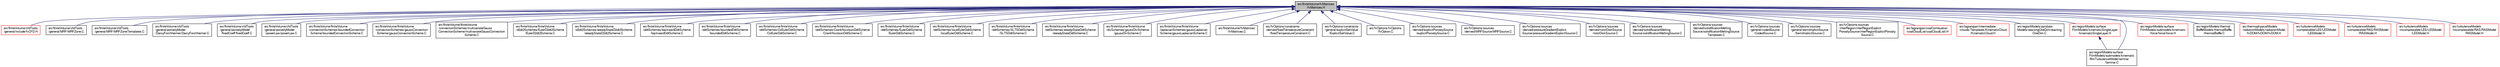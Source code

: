 digraph "src/finiteVolume/fvMatrices/fvMatrices.H"
{
  bgcolor="transparent";
  edge [fontname="FreeSans",fontsize="10",labelfontname="FreeSans",labelfontsize="10"];
  node [fontname="FreeSans",fontsize="10",shape=record];
  Node313 [label="src/finiteVolume/fvMatrices\l/fvMatrices.H",height=0.2,width=0.4,color="black", fillcolor="grey75", style="filled", fontcolor="black"];
  Node313 -> Node314 [dir="back",color="midnightblue",fontsize="10",style="solid",fontname="FreeSans"];
  Node314 [label="src/finiteVolume/cfdTools\l/general/include/fvCFD.H",height=0.2,width=0.4,color="red",URL="$a01232.html"];
  Node313 -> Node338 [dir="back",color="midnightblue",fontsize="10",style="solid",fontname="FreeSans"];
  Node338 [label="src/finiteVolume/cfdTools\l/general/MRF/MRFZone.C",height=0.2,width=0.4,color="black",URL="$a01262.html"];
  Node313 -> Node339 [dir="back",color="midnightblue",fontsize="10",style="solid",fontname="FreeSans"];
  Node339 [label="src/finiteVolume/cfdTools\l/general/MRF/MRFZoneTemplates.C",height=0.2,width=0.4,color="black",URL="$a01277.html"];
  Node313 -> Node340 [dir="back",color="midnightblue",fontsize="10",style="solid",fontname="FreeSans"];
  Node340 [label="src/finiteVolume/cfdTools\l/general/porosityModel\l/DarcyForchheimer/DarcyForchheimer.C",height=0.2,width=0.4,color="black",URL="$a01280.html"];
  Node313 -> Node341 [dir="back",color="midnightblue",fontsize="10",style="solid",fontname="FreeSans"];
  Node341 [label="src/finiteVolume/cfdTools\l/general/porosityModel\l/fixedCoeff/fixedCoeff.C",height=0.2,width=0.4,color="black",URL="$a01289.html"];
  Node313 -> Node342 [dir="back",color="midnightblue",fontsize="10",style="solid",fontname="FreeSans"];
  Node342 [label="src/finiteVolume/cfdTools\l/general/porosityModel\l/powerLaw/powerLaw.C",height=0.2,width=0.4,color="black",URL="$a39326.html"];
  Node313 -> Node343 [dir="back",color="midnightblue",fontsize="10",style="solid",fontname="FreeSans"];
  Node343 [label="src/finiteVolume/finiteVolume\l/convectionSchemes/boundedConvection\lScheme/boundedConvectionScheme.C",height=0.2,width=0.4,color="black",URL="$a02756.html"];
  Node313 -> Node344 [dir="back",color="midnightblue",fontsize="10",style="solid",fontname="FreeSans"];
  Node344 [label="src/finiteVolume/finiteVolume\l/convectionSchemes/gaussConvection\lScheme/gaussConvectionScheme.C",height=0.2,width=0.4,color="black",URL="$a02774.html"];
  Node313 -> Node345 [dir="back",color="midnightblue",fontsize="10",style="solid",fontname="FreeSans"];
  Node345 [label="src/finiteVolume/finiteVolume\l/convectionSchemes/multivariateGauss\lConvectionScheme/multivariateGaussConvection\lScheme.C",height=0.2,width=0.4,color="black",URL="$a02783.html"];
  Node313 -> Node346 [dir="back",color="midnightblue",fontsize="10",style="solid",fontname="FreeSans"];
  Node346 [label="src/finiteVolume/finiteVolume\l/d2dt2Schemes/EulerD2dt2Scheme\l/EulerD2dt2Scheme.C",height=0.2,width=0.4,color="black",URL="$a02801.html"];
  Node313 -> Node347 [dir="back",color="midnightblue",fontsize="10",style="solid",fontname="FreeSans"];
  Node347 [label="src/finiteVolume/finiteVolume\l/d2dt2Schemes/steadyStateD2dt2Scheme\l/steadyStateD2dt2Scheme.C",height=0.2,width=0.4,color="black",URL="$a02810.html"];
  Node313 -> Node348 [dir="back",color="midnightblue",fontsize="10",style="solid",fontname="FreeSans"];
  Node348 [label="src/finiteVolume/finiteVolume\l/ddtSchemes/backwardDdtScheme\l/backwardDdtScheme.C",height=0.2,width=0.4,color="black",URL="$a02819.html"];
  Node313 -> Node349 [dir="back",color="midnightblue",fontsize="10",style="solid",fontname="FreeSans"];
  Node349 [label="src/finiteVolume/finiteVolume\l/ddtSchemes/boundedDdtScheme\l/boundedDdtScheme.C",height=0.2,width=0.4,color="black",URL="$a02828.html"];
  Node313 -> Node350 [dir="back",color="midnightblue",fontsize="10",style="solid",fontname="FreeSans"];
  Node350 [label="src/finiteVolume/finiteVolume\l/ddtSchemes/CoEulerDdtScheme\l/CoEulerDdtScheme.C",height=0.2,width=0.4,color="black",URL="$a02837.html"];
  Node313 -> Node351 [dir="back",color="midnightblue",fontsize="10",style="solid",fontname="FreeSans"];
  Node351 [label="src/finiteVolume/finiteVolume\l/ddtSchemes/CrankNicolsonDdtScheme\l/CrankNicolsonDdtScheme.C",height=0.2,width=0.4,color="black",URL="$a02846.html"];
  Node313 -> Node352 [dir="back",color="midnightblue",fontsize="10",style="solid",fontname="FreeSans"];
  Node352 [label="src/finiteVolume/finiteVolume\l/ddtSchemes/EulerDdtScheme\l/EulerDdtScheme.C",height=0.2,width=0.4,color="black",URL="$a02864.html"];
  Node313 -> Node353 [dir="back",color="midnightblue",fontsize="10",style="solid",fontname="FreeSans"];
  Node353 [label="src/finiteVolume/finiteVolume\l/ddtSchemes/localEulerDdtScheme\l/localEulerDdtScheme.C",height=0.2,width=0.4,color="black",URL="$a02873.html"];
  Node313 -> Node354 [dir="back",color="midnightblue",fontsize="10",style="solid",fontname="FreeSans"];
  Node354 [label="src/finiteVolume/finiteVolume\l/ddtSchemes/SLTSDdtScheme\l/SLTSDdtScheme.C",height=0.2,width=0.4,color="black",URL="$a02882.html"];
  Node313 -> Node355 [dir="back",color="midnightblue",fontsize="10",style="solid",fontname="FreeSans"];
  Node355 [label="src/finiteVolume/finiteVolume\l/ddtSchemes/steadyStateDdtScheme\l/steadyStateDdtScheme.C",height=0.2,width=0.4,color="black",URL="$a02891.html"];
  Node313 -> Node356 [dir="back",color="midnightblue",fontsize="10",style="solid",fontname="FreeSans"];
  Node356 [label="src/finiteVolume/finiteVolume\l/divSchemes/gaussDivScheme\l/gaussDivScheme.C",height=0.2,width=0.4,color="black",URL="$a02909.html"];
  Node313 -> Node357 [dir="back",color="midnightblue",fontsize="10",style="solid",fontname="FreeSans"];
  Node357 [label="src/finiteVolume/finiteVolume\l/laplacianSchemes/gaussLaplacian\lScheme/gaussLaplacianScheme.C",height=0.2,width=0.4,color="black",URL="$a03182.html"];
  Node313 -> Node358 [dir="back",color="midnightblue",fontsize="10",style="solid",fontname="FreeSans"];
  Node358 [label="src/finiteVolume/fvMatrices\l/fvMatrices.C",height=0.2,width=0.4,color="black",URL="$a03269.html",tooltip="Finite-Volume matrix member static data members. "];
  Node313 -> Node359 [dir="back",color="midnightblue",fontsize="10",style="solid",fontname="FreeSans"];
  Node359 [label="src/fvOptions/constraints\l/derived/fixedTemperatureConstraint\l/fixedTemperatureConstraint.C",height=0.2,width=0.4,color="black",URL="$a04580.html"];
  Node313 -> Node360 [dir="back",color="midnightblue",fontsize="10",style="solid",fontname="FreeSans"];
  Node360 [label="src/fvOptions/constraints\l/general/explicitSetValue\l/ExplicitSetValue.C",height=0.2,width=0.4,color="black",URL="$a04595.html"];
  Node313 -> Node361 [dir="back",color="midnightblue",fontsize="10",style="solid",fontname="FreeSans"];
  Node361 [label="src/fvOptions/fvOptions\l/fvOption.C",height=0.2,width=0.4,color="black",URL="$a04610.html"];
  Node313 -> Node362 [dir="back",color="midnightblue",fontsize="10",style="solid",fontname="FreeSans"];
  Node362 [label="src/fvOptions/sources\l/derived/explicitPorositySource\l/explicitPorositySource.C",height=0.2,width=0.4,color="black",URL="$a04652.html"];
  Node313 -> Node363 [dir="back",color="midnightblue",fontsize="10",style="solid",fontname="FreeSans"];
  Node363 [label="src/fvOptions/sources\l/derived/MRFSource/MRFSource.C",height=0.2,width=0.4,color="black",URL="$a04658.html"];
  Node313 -> Node364 [dir="back",color="midnightblue",fontsize="10",style="solid",fontname="FreeSans"];
  Node364 [label="src/fvOptions/sources\l/derived/pressureGradientExplicit\lSource/pressureGradientExplicitSource.C",height=0.2,width=0.4,color="black",URL="$a04664.html"];
  Node313 -> Node365 [dir="back",color="midnightblue",fontsize="10",style="solid",fontname="FreeSans"];
  Node365 [label="src/fvOptions/sources\l/derived/rotorDiskSource\l/rotorDiskSource.C",height=0.2,width=0.4,color="black",URL="$a04712.html"];
  Node313 -> Node366 [dir="back",color="midnightblue",fontsize="10",style="solid",fontname="FreeSans"];
  Node366 [label="src/fvOptions/sources\l/derived/solidificationMelting\lSource/solidificationMeltingSource.C",height=0.2,width=0.4,color="black",URL="$a04745.html"];
  Node313 -> Node367 [dir="back",color="midnightblue",fontsize="10",style="solid",fontname="FreeSans"];
  Node367 [label="src/fvOptions/sources\l/derived/solidificationMelting\lSource/solidificationMeltingSource\lTemplates.C",height=0.2,width=0.4,color="black",URL="$a04754.html"];
  Node313 -> Node368 [dir="back",color="midnightblue",fontsize="10",style="solid",fontname="FreeSans"];
  Node368 [label="src/fvOptions/sources\l/general/codedSource\l/CodedSource.C",height=0.2,width=0.4,color="black",URL="$a04757.html"];
  Node313 -> Node369 [dir="back",color="midnightblue",fontsize="10",style="solid",fontname="FreeSans"];
  Node369 [label="src/fvOptions/sources\l/general/semiImplicitSource\l/SemiImplicitSource.C",height=0.2,width=0.4,color="black",URL="$a04769.html"];
  Node313 -> Node370 [dir="back",color="midnightblue",fontsize="10",style="solid",fontname="FreeSans"];
  Node370 [label="src/fvOptions/sources\l/interRegion/interRegionExplicit\lPorositySource/interRegionExplicitPorosity\lSource.C",height=0.2,width=0.4,color="black",URL="$a04784.html"];
  Node313 -> Node371 [dir="back",color="midnightblue",fontsize="10",style="solid",fontname="FreeSans"];
  Node371 [label="src/lagrangian/coalCombustion\l/coalCloudList/coalCloudListI.H",height=0.2,width=0.4,color="red",URL="$a04922.html"];
  Node313 -> Node374 [dir="back",color="midnightblue",fontsize="10",style="solid",fontname="FreeSans"];
  Node374 [label="src/lagrangian/intermediate\l/clouds/Templates/KinematicCloud\l/KinematicCloud.H",height=0.2,width=0.4,color="red",URL="$a05201.html"];
  Node313 -> Node401 [dir="back",color="midnightblue",fontsize="10",style="solid",fontname="FreeSans"];
  Node401 [label="src/regionModels/pyrolysis\lModels/reactingOneDim/reacting\lOneDim.C",height=0.2,width=0.4,color="black",URL="$a14051.html"];
  Node313 -> Node402 [dir="back",color="midnightblue",fontsize="10",style="solid",fontname="FreeSans"];
  Node402 [label="src/regionModels/surface\lFilmModels/kinematicSingleLayer\l/kinematicSingleLayer.H",height=0.2,width=0.4,color="red",URL="$a14174.html"];
  Node402 -> Node407 [dir="back",color="midnightblue",fontsize="10",style="solid",fontname="FreeSans"];
  Node407 [label="src/regionModels/surface\lFilmModels/submodels/kinematic\l/filmTurbulenceModel/laminar\l/laminar.C",height=0.2,width=0.4,color="black",URL="$a39167.html"];
  Node313 -> Node407 [dir="back",color="midnightblue",fontsize="10",style="solid",fontname="FreeSans"];
  Node313 -> Node421 [dir="back",color="midnightblue",fontsize="10",style="solid",fontname="FreeSans"];
  Node421 [label="src/regionModels/surface\lFilmModels/submodels/kinematic\l/force/force/force.H",height=0.2,width=0.4,color="red",URL="$a14240.html"];
  Node313 -> Node430 [dir="back",color="midnightblue",fontsize="10",style="solid",fontname="FreeSans"];
  Node430 [label="src/regionModels/thermal\lBaffleModels/thermalBaffle\l/thermalBaffle.C",height=0.2,width=0.4,color="black",URL="$a14429.html"];
  Node313 -> Node431 [dir="back",color="midnightblue",fontsize="10",style="solid",fontname="FreeSans"];
  Node431 [label="src/thermophysicalModels\l/radiationModels/radiationModel\l/fvDOM/fvDOM/fvDOM.H",height=0.2,width=0.4,color="red",URL="$a15974.html"];
  Node313 -> Node436 [dir="back",color="midnightblue",fontsize="10",style="solid",fontname="FreeSans"];
  Node436 [label="src/turbulenceModels\l/compressible/LES/LESModel\l/LESModel.H",height=0.2,width=0.4,color="red",URL="$a39830.html"];
  Node313 -> Node438 [dir="back",color="midnightblue",fontsize="10",style="solid",fontname="FreeSans"];
  Node438 [label="src/turbulenceModels\l/compressible/RAS/RASModel\l/RASModel.H",height=0.2,width=0.4,color="red",URL="$a40196.html"];
  Node313 -> Node440 [dir="back",color="midnightblue",fontsize="10",style="solid",fontname="FreeSans"];
  Node440 [label="src/turbulenceModels\l/incompressible/LES/LESModel\l/LESModel.H",height=0.2,width=0.4,color="red",URL="$a39833.html"];
  Node313 -> Node452 [dir="back",color="midnightblue",fontsize="10",style="solid",fontname="FreeSans"];
  Node452 [label="src/turbulenceModels\l/incompressible/RAS/RASModel\l/RASModel.H",height=0.2,width=0.4,color="red",URL="$a40199.html"];
}
